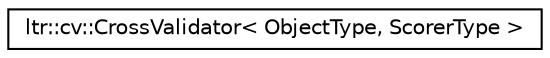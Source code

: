 digraph G
{
  edge [fontname="Helvetica",fontsize="10",labelfontname="Helvetica",labelfontsize="10"];
  node [fontname="Helvetica",fontsize="10",shape=record];
  rankdir="LR";
  Node1 [label="ltr::cv::CrossValidator\< ObjectType, ScorerType \>",height=0.2,width=0.4,color="black", fillcolor="white", style="filled",URL="$classltr_1_1cv_1_1_cross_validator.html"];
}
